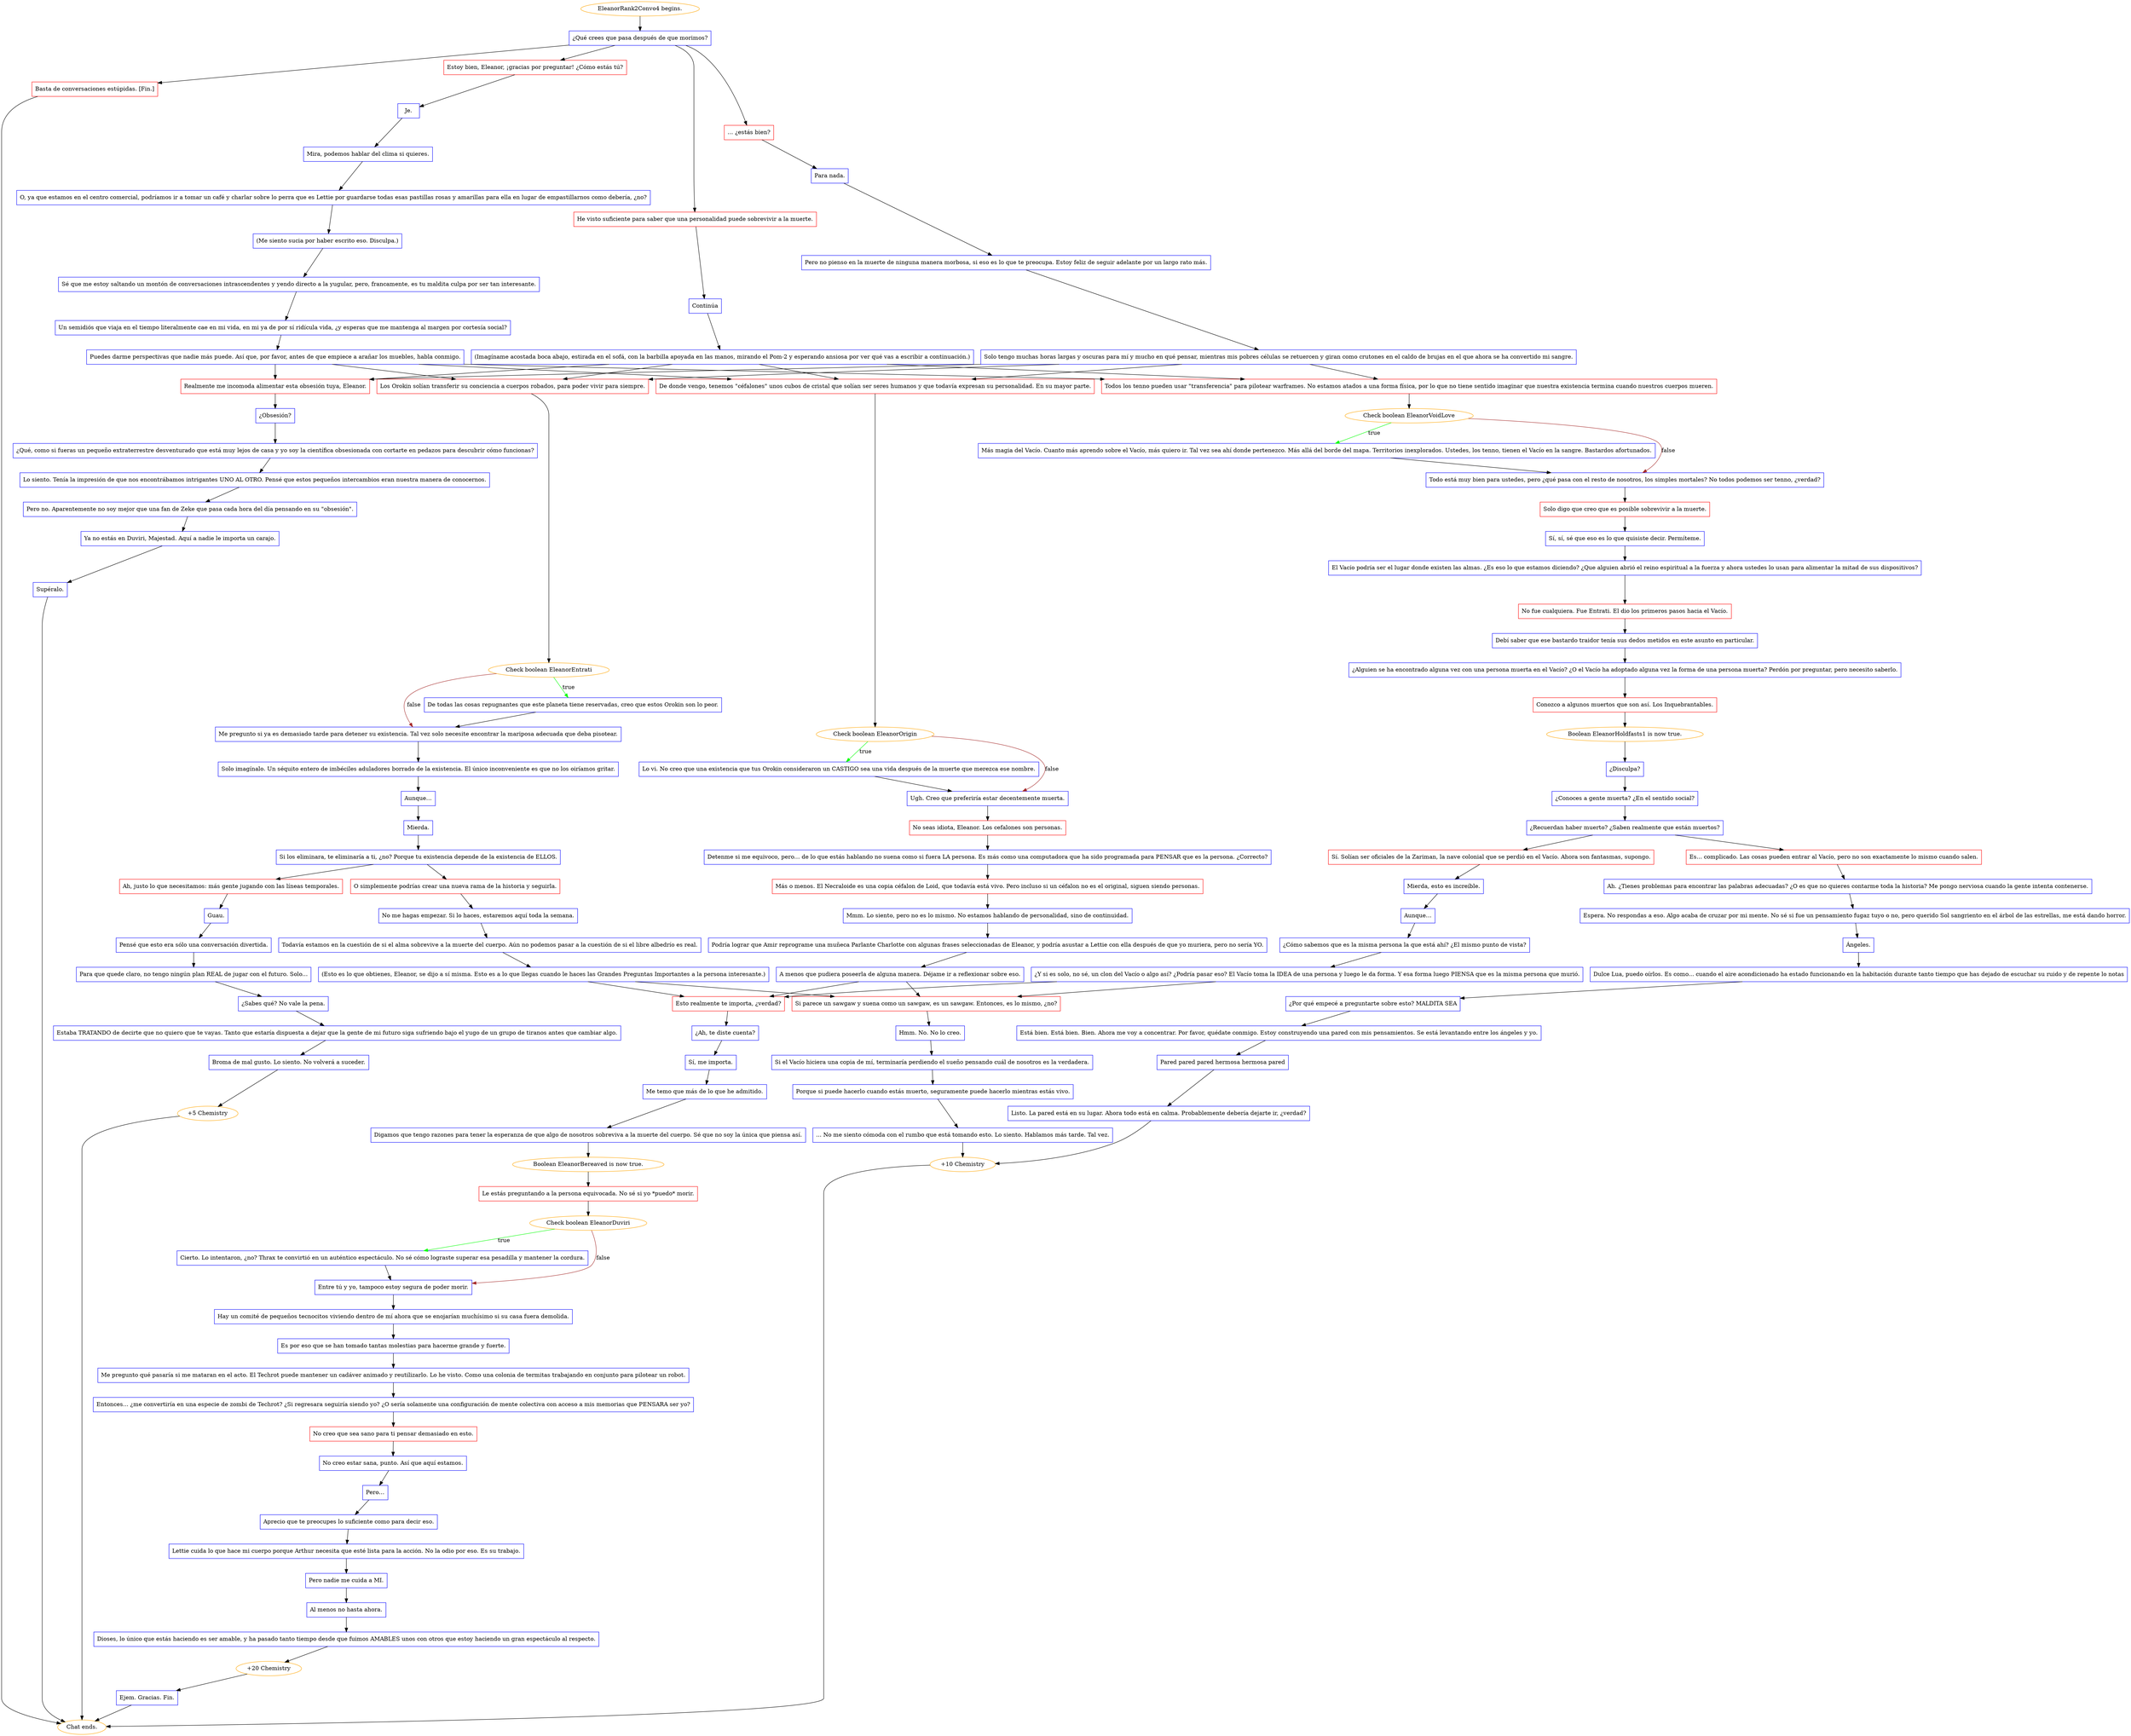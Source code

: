 digraph {
	"EleanorRank2Convo4 begins." [color=orange];
		"EleanorRank2Convo4 begins." -> j2769373924;
	j2769373924 [label="¿Qué crees que pasa después de que morimos?",shape=box,color=blue];
		j2769373924 -> j2020138251;
		j2769373924 -> j1743158774;
		j2769373924 -> j2304241188;
		j2769373924 -> j262510316;
	j2020138251 [label="Estoy bien, Eleanor, ¡gracias por preguntar! ¿Cómo estás tú?",shape=box,color=red];
		j2020138251 -> j3568909795;
	j1743158774 [label="… ¿estás bien?",shape=box,color=red];
		j1743158774 -> j627466902;
	j2304241188 [label="He visto suficiente para saber que una personalidad puede sobrevivir a la muerte.",shape=box,color=red];
		j2304241188 -> j2297978776;
	j262510316 [label="Basta de conversaciones estúpidas. [Fin.]",shape=box,color=red];
		j262510316 -> "Chat ends.";
	j3568909795 [label="Je.",shape=box,color=blue];
		j3568909795 -> j1319341487;
	j627466902 [label="Para nada.",shape=box,color=blue];
		j627466902 -> j3546726286;
	j2297978776 [label="Continúa",shape=box,color=blue];
		j2297978776 -> j2120272598;
	"Chat ends." [color=orange];
	j1319341487 [label="Mira, podemos hablar del clima si quieres.",shape=box,color=blue];
		j1319341487 -> j1611150888;
	j3546726286 [label="Pero no pienso en la muerte de ninguna manera morbosa, si eso es lo que te preocupa. Estoy feliz de seguir adelante por un largo rato más.",shape=box,color=blue];
		j3546726286 -> j313605090;
	j2120272598 [label="(Imagíname acostada boca abajo, estirada en el sofá, con la barbilla apoyada en las manos, mirando el Pom-2 y esperando ansiosa por ver qué vas a escribir a continuación.)",shape=box,color=blue];
		j2120272598 -> j3677171575;
		j2120272598 -> j3153820057;
		j2120272598 -> j4151882491;
		j2120272598 -> j2259313218;
	j1611150888 [label="O, ya que estamos en el centro comercial, podríamos ir a tomar un café y charlar sobre lo perra que es Lettie por guardarse todas esas pastillas rosas y amarillas para ella en lugar de empastillarnos como debería, ¿no?",shape=box,color=blue];
		j1611150888 -> j4172624565;
	j313605090 [label="Solo tengo muchas horas largas y oscuras para mí y mucho en qué pensar, mientras mis pobres células se retuercen y giran como crutones en el caldo de brujas en el que ahora se ha convertido mi sangre.",shape=box,color=blue];
		j313605090 -> j3677171575;
		j313605090 -> j3153820057;
		j313605090 -> j4151882491;
		j313605090 -> j2259313218;
	j3677171575 [label="De donde vengo, tenemos \"céfalones\" unos cubos de cristal que solían ser seres humanos y que todavía expresan su personalidad. En su mayor parte.",shape=box,color=red];
		j3677171575 -> j1343304143;
	j3153820057 [label="Los Orokin solían transferir su conciencia a cuerpos robados, para poder vivir para siempre.",shape=box,color=red];
		j3153820057 -> j3627759057;
	j4151882491 [label="Todos los tenno pueden usar \"transferencia\" para pilotear warframes. No estamos atados a una forma física, por lo que no tiene sentido imaginar que nuestra existencia termina cuando nuestros cuerpos mueren.",shape=box,color=red];
		j4151882491 -> j3467238656;
	j2259313218 [label="Realmente me incomoda alimentar esta obsesión tuya, Eleanor.",shape=box,color=red];
		j2259313218 -> j3818576683;
	j4172624565 [label="(Me siento sucia por haber escrito eso. Disculpa.)",shape=box,color=blue];
		j4172624565 -> j771737884;
	j1343304143 [label="Check boolean EleanorOrigin",color=orange];
		j1343304143 -> j1799651679 [label=true,color=green];
		j1343304143 -> j4231252864 [label=false,color=brown];
	j3627759057 [label="Check boolean EleanorEntrati",color=orange];
		j3627759057 -> j3069553882 [label=true,color=green];
		j3627759057 -> j142421947 [label=false,color=brown];
	j3467238656 [label="Check boolean EleanorVoidLove",color=orange];
		j3467238656 -> j357307183 [label=true,color=green];
		j3467238656 -> j1473446400 [label=false,color=brown];
	j3818576683 [label="¿Obsesión?",shape=box,color=blue];
		j3818576683 -> j2148682219;
	j771737884 [label="Sé que me estoy saltando un montón de conversaciones intrascendentes y yendo directo a la yugular, pero, francamente, es tu maldita culpa por ser tan interesante.",shape=box,color=blue];
		j771737884 -> j702590385;
	j1799651679 [label="Lo vi. No creo que una existencia que tus Orokin consideraron un CASTIGO sea una vida después de la muerte que merezca ese nombre.",shape=box,color=blue];
		j1799651679 -> j4231252864;
	j4231252864 [label="Ugh. Creo que preferiría estar decentemente muerta.",shape=box,color=blue];
		j4231252864 -> j2149648779;
	j3069553882 [label="De todas las cosas repugnantes que este planeta tiene reservadas, creo que estos Orokin son lo peor.",shape=box,color=blue];
		j3069553882 -> j142421947;
	j142421947 [label="Me pregunto si ya es demasiado tarde para detener su existencia. Tal vez solo necesite encontrar la mariposa adecuada que deba pisotear.",shape=box,color=blue];
		j142421947 -> j3637077159;
	j357307183 [label="Más magia del Vacío. Cuanto más aprendo sobre el Vacío, más quiero ir. Tal vez sea ahí donde pertenezco. Más allá del borde del mapa. Territorios inexplorados. Ustedes, los tenno, tienen el Vacío en la sangre. Bastardos afortunados.",shape=box,color=blue];
		j357307183 -> j1473446400;
	j1473446400 [label="Todo está muy bien para ustedes, pero ¿qué pasa con el resto de nosotros, los simples mortales? No todos podemos ser tenno, ¿verdad?",shape=box,color=blue];
		j1473446400 -> j2580508803;
	j2148682219 [label="¿Qué, como si fueras un pequeño extraterrestre desventurado que está muy lejos de casa y yo soy la científica obsesionada con cortarte en pedazos para descubrir cómo funcionas?",shape=box,color=blue];
		j2148682219 -> j4075054796;
	j702590385 [label="Un semidiós que viaja en el tiempo literalmente cae en mi vida, en mi ya de por sí ridícula vida, ¿y esperas que me mantenga al margen por cortesía social?",shape=box,color=blue];
		j702590385 -> j1809849190;
	j2149648779 [label="No seas idiota, Eleanor. Los cefalones son personas.",shape=box,color=red];
		j2149648779 -> j1740938459;
	j3637077159 [label="Solo imagínalo. Un séquito entero de imbéciles aduladores borrado de la existencia. El único inconveniente es que no los oiríamos gritar.",shape=box,color=blue];
		j3637077159 -> j2215212713;
	j2580508803 [label="Solo digo que creo que es posible sobrevivir a la muerte.",shape=box,color=red];
		j2580508803 -> j2770742080;
	j4075054796 [label="Lo siento. Tenía la impresión de que nos encontrábamos intrigantes UNO AL OTRO. Pensé que estos pequeños intercambios eran nuestra manera de conocernos.",shape=box,color=blue];
		j4075054796 -> j827993492;
	j1809849190 [label="Puedes darme perspectivas que nadie más puede. Así que, por favor, antes de que empiece a arañar los muebles, habla conmigo.",shape=box,color=blue];
		j1809849190 -> j3677171575;
		j1809849190 -> j3153820057;
		j1809849190 -> j4151882491;
		j1809849190 -> j2259313218;
	j1740938459 [label="Detenme si me equivoco, pero… de lo que estás hablando no suena como si fuera LA persona. Es más como una computadora que ha sido programada para PENSAR que es la persona. ¿Correcto?",shape=box,color=blue];
		j1740938459 -> j353579058;
	j2215212713 [label="Aunque…",shape=box,color=blue];
		j2215212713 -> j3176272700;
	j2770742080 [label="Sí, sí, sé que eso es lo que quisiste decir. Permíteme.",shape=box,color=blue];
		j2770742080 -> j3853710489;
	j827993492 [label="Pero no. Aparentemente no soy mejor que una fan de Zeke que pasa cada hora del día pensando en su \"obsesión\".",shape=box,color=blue];
		j827993492 -> j2505948129;
	j353579058 [label="Más o menos. El Necraloide es una copia céfalon de Loid, que todavía está vivo. Pero incluso si un céfalon no es el original, siguen siendo personas.",shape=box,color=red];
		j353579058 -> j3757532924;
	j3176272700 [label="Mierda.",shape=box,color=blue];
		j3176272700 -> j1697479002;
	j3853710489 [label="El Vacío podría ser el lugar donde existen las almas. ¿Es eso lo que estamos diciendo? ¿Que alguien abrió el reino espiritual a la fuerza y ahora ustedes lo usan para alimentar la mitad de sus dispositivos?",shape=box,color=blue];
		j3853710489 -> j1768837433;
	j2505948129 [label="Ya no estás en Duviri, Majestad. Aquí a nadie le importa un carajo.",shape=box,color=blue];
		j2505948129 -> j891008069;
	j3757532924 [label="Mmm. Lo siento, pero no es lo mismo. No estamos hablando de personalidad, sino de continuidad.",shape=box,color=blue];
		j3757532924 -> j514470652;
	j1697479002 [label="Si los eliminara, te eliminaría a ti, ¿no? Porque tu existencia depende de la existencia de ELLOS.",shape=box,color=blue];
		j1697479002 -> j2898471198;
		j1697479002 -> j770276802;
	j1768837433 [label="No fue cualquiera. Fue Entrati. El dio los primeros pasos hacia el Vacío.",shape=box,color=red];
		j1768837433 -> j3153654428;
	j891008069 [label="Supéralo.",shape=box,color=blue];
		j891008069 -> "Chat ends.";
	j514470652 [label="Podría lograr que Amir reprograme una muñeca Parlante Charlotte con algunas frases seleccionadas de Eleanor, y podría asustar a Lettie con ella después de que yo muriera, pero no sería YO.",shape=box,color=blue];
		j514470652 -> j1178113606;
	j2898471198 [label="Ah, justo lo que necesitamos: más gente jugando con las líneas temporales.",shape=box,color=red];
		j2898471198 -> j2048654340;
	j770276802 [label="O simplemente podrías crear una nueva rama de la historia y seguirla.",shape=box,color=red];
		j770276802 -> j668029442;
	j3153654428 [label="Debí saber que ese bastardo traidor tenía sus dedos metidos en este asunto en particular.",shape=box,color=blue];
		j3153654428 -> j1359505751;
	j1178113606 [label="A menos que pudiera poseerla de alguna manera. Déjame ir a reflexionar sobre eso.",shape=box,color=blue];
		j1178113606 -> j1080004759;
		j1178113606 -> j958399734;
	j2048654340 [label="Guau.",shape=box,color=blue];
		j2048654340 -> j4027694759;
	j668029442 [label="No me hagas empezar. Si lo haces, estaremos aquí toda la semana.",shape=box,color=blue];
		j668029442 -> j2364640724;
	j1359505751 [label="¿Alguien se ha encontrado alguna vez con una persona muerta en el Vacío? ¿O el Vacío ha adoptado alguna vez la forma de una persona muerta? Perdón por preguntar, pero necesito saberlo.",shape=box,color=blue];
		j1359505751 -> j2979932369;
	j1080004759 [label="Si parece un sawgaw y suena como un sawgaw, es un sawgaw. Entonces, es lo mismo, ¿no?",shape=box,color=red];
		j1080004759 -> j207621800;
	j958399734 [label="Esto realmente te importa, ¿verdad?",shape=box,color=red];
		j958399734 -> j890527772;
	j4027694759 [label="Pensé que esto era sólo una conversación divertida.",shape=box,color=blue];
		j4027694759 -> j4161248790;
	j2364640724 [label="Todavía estamos en la cuestión de si el alma sobrevive a la muerte del cuerpo. Aún no podemos pasar a la cuestión de si el libre albedrío es real.",shape=box,color=blue];
		j2364640724 -> j1974079542;
	j2979932369 [label="Conozco a algunos muertos que son así. Los Inquebrantables.",shape=box,color=red];
		j2979932369 -> j496698141;
	j207621800 [label="Hmm. No. No lo creo.",shape=box,color=blue];
		j207621800 -> j3076944639;
	j890527772 [label="¿Ah, te diste cuenta?",shape=box,color=blue];
		j890527772 -> j3116771683;
	j4161248790 [label="Para que quede claro, no tengo ningún plan REAL de jugar con el futuro. Solo...",shape=box,color=blue];
		j4161248790 -> j2440776534;
	j1974079542 [label="(Esto es lo que obtienes, Eleanor, se dijo a sí misma. Esto es a lo que llegas cuando le haces las Grandes Preguntas Importantes a la persona interesante.)",shape=box,color=blue];
		j1974079542 -> j1080004759;
		j1974079542 -> j958399734;
	j496698141 [label="Boolean EleanorHoldfasts1 is now true.",color=orange];
		j496698141 -> j192746428;
	j3076944639 [label="Si el Vacío hiciera una copia de mí, terminaría perdiendo el sueño pensando cuál de nosotros es la verdadera.",shape=box,color=blue];
		j3076944639 -> j260048640;
	j3116771683 [label="Sí, me importa.",shape=box,color=blue];
		j3116771683 -> j2563255585;
	j2440776534 [label="¿Sabes qué? No vale la pena.",shape=box,color=blue];
		j2440776534 -> j2947847822;
	j192746428 [label="¿Disculpa?",shape=box,color=blue];
		j192746428 -> j700556790;
	j260048640 [label="Porque si puede hacerlo cuando estás muerto, seguramente puede hacerlo mientras estás vivo.",shape=box,color=blue];
		j260048640 -> j915148382;
	j2563255585 [label="Me temo que más de lo que he admitido.",shape=box,color=blue];
		j2563255585 -> j21651684;
	j2947847822 [label="Estaba TRATANDO de decirte que no quiero que te vayas. Tanto que estaría dispuesta a dejar que la gente de mi futuro siga sufriendo bajo el yugo de un grupo de tiranos antes que cambiar algo.",shape=box,color=blue];
		j2947847822 -> j3971427327;
	j700556790 [label="¿Conoces a gente muerta? ¿En el sentido social?",shape=box,color=blue];
		j700556790 -> j2145733470;
	j915148382 [label="... No me siento cómoda con el rumbo que está tomando esto. Lo siento. Hablamos más tarde. Tal vez.",shape=box,color=blue];
		j915148382 -> j1933300832;
	j21651684 [label="Digamos que tengo razones para tener la esperanza de que algo de nosotros sobreviva a la muerte del cuerpo. Sé que no soy la única que piensa así.",shape=box,color=blue];
		j21651684 -> j3282530986;
	j3971427327 [label="Broma de mal gusto. Lo siento. No volverá a suceder.",shape=box,color=blue];
		j3971427327 -> j4081414586;
	j2145733470 [label="¿Recuerdan haber muerto? ¿Saben realmente que están muertos?",shape=box,color=blue];
		j2145733470 -> j2643416964;
		j2145733470 -> j1449451790;
	j1933300832 [label="+10 Chemistry",color=orange];
		j1933300832 -> "Chat ends.";
	j3282530986 [label="Boolean EleanorBereaved is now true.",color=orange];
		j3282530986 -> j810519571;
	j4081414586 [label="+5 Chemistry",color=orange];
		j4081414586 -> "Chat ends.";
	j2643416964 [label="Sí. Solían ser oficiales de la Zariman, la nave colonial que se perdió en el Vacío. Ahora son fantasmas, supongo.",shape=box,color=red];
		j2643416964 -> j1495037392;
	j1449451790 [label="Es... complicado. Las cosas pueden entrar al Vacío, pero no son exactamente lo mismo cuando salen.",shape=box,color=red];
		j1449451790 -> j4156551742;
	j810519571 [label="Le estás preguntando a la persona equivocada. No sé si yo *puedo* morir.",shape=box,color=red];
		j810519571 -> j4031565703;
	j1495037392 [label="Mierda, esto es increíble.",shape=box,color=blue];
		j1495037392 -> j2808176669;
	j4156551742 [label="Ah. ¿Tienes problemas para encontrar las palabras adecuadas? ¿O es que no quieres contarme toda la historia? Me pongo nerviosa cuando la gente intenta contenerse.",shape=box,color=blue];
		j4156551742 -> j603636236;
	j4031565703 [label="Check boolean EleanorDuviri",color=orange];
		j4031565703 -> j3054321458 [label=true,color=green];
		j4031565703 -> j67903193 [label=false,color=brown];
	j2808176669 [label="Aunque…",shape=box,color=blue];
		j2808176669 -> j959143374;
	j603636236 [label="Espera. No respondas a eso. Algo acaba de cruzar por mi mente. No sé si fue un pensamiento fugaz tuyo o no, pero querido Sol sangriento en el árbol de las estrellas, me está dando horror.",shape=box,color=blue];
		j603636236 -> j2690354905;
	j3054321458 [label="Cierto. Lo intentaron, ¿no? Thrax te convirtió en un auténtico espectáculo. No sé cómo lograste superar esa pesadilla y mantener la cordura.",shape=box,color=blue];
		j3054321458 -> j67903193;
	j67903193 [label="Entre tú y yo, tampoco estoy segura de poder morir.",shape=box,color=blue];
		j67903193 -> j1847029235;
	j959143374 [label="¿Cómo sabemos que es la misma persona la que está ahí? ¿El mismo punto de vista?",shape=box,color=blue];
		j959143374 -> j2441123533;
	j2690354905 [label="Ángeles.",shape=box,color=blue];
		j2690354905 -> j3965387350;
	j1847029235 [label="Hay un comité de pequeños tecnocitos viviendo dentro de mí ahora que se enojarían muchísimo si su casa fuera demolida.",shape=box,color=blue];
		j1847029235 -> j3903406526;
	j2441123533 [label="¿Y si es solo, no sé, un clon del Vacío o algo así? ¿Podría pasar eso? El Vacío toma la IDEA de una persona y luego le da forma. Y esa forma luego PIENSA que es la misma persona que murió.",shape=box,color=blue];
		j2441123533 -> j1080004759;
		j2441123533 -> j958399734;
	j3965387350 [label="Dulce Lua, puedo oírlos. Es como... cuando el aire acondicionado ha estado funcionando en la habitación durante tanto tiempo que has dejado de escuchar su ruido y de repente lo notas",shape=box,color=blue];
		j3965387350 -> j215315197;
	j3903406526 [label="Es por eso que se han tomado tantas molestias para hacerme grande y fuerte.",shape=box,color=blue];
		j3903406526 -> j8422693;
	j215315197 [label="¿Por qué empecé a preguntarte sobre esto? MALDITA SEA",shape=box,color=blue];
		j215315197 -> j1714211372;
	j8422693 [label="Me pregunto qué pasaría si me mataran en el acto. El Techrot puede mantener un cadáver animado y reutilizarlo. Lo he visto. Como una colonia de termitas trabajando en conjunto para pilotear un robot.",shape=box,color=blue];
		j8422693 -> j2071265510;
	j1714211372 [label="Está bien. Está bien. Bien. Ahora me voy a concentrar. Por favor, quédate conmigo. Estoy construyendo una pared con mis pensamientos. Se está levantando entre los ángeles y yo.",shape=box,color=blue];
		j1714211372 -> j3615760191;
	j2071265510 [label="Entonces... ¿me convertiría en una especie de zombi de Techrot? ¿Si regresara seguiría siendo yo? ¿O sería solamente una configuración de mente colectiva con acceso a mis memorias que PENSARA ser yo?",shape=box,color=blue];
		j2071265510 -> j2083358839;
	j3615760191 [label="Pared pared pared hermosa hermosa pared",shape=box,color=blue];
		j3615760191 -> j2357983022;
	j2083358839 [label="No creo que sea sano para ti pensar demasiado en esto.",shape=box,color=red];
		j2083358839 -> j1183731939;
	j2357983022 [label="Listo. La pared está en su lugar. Ahora todo está en calma. Probablemente debería dejarte ir, ¿verdad?",shape=box,color=blue];
		j2357983022 -> j1933300832;
	j1183731939 [label="No creo estar sana, punto. Así que aquí estamos.",shape=box,color=blue];
		j1183731939 -> j4001816329;
	j4001816329 [label="Pero…",shape=box,color=blue];
		j4001816329 -> j3460969871;
	j3460969871 [label="Aprecio que te preocupes lo suficiente como para decir eso.",shape=box,color=blue];
		j3460969871 -> j212905668;
	j212905668 [label="Lettie cuida lo que hace mi cuerpo porque Arthur necesita que esté lista para la acción. No la odio por eso. Es su trabajo.",shape=box,color=blue];
		j212905668 -> j2502381401;
	j2502381401 [label="Pero nadie me cuida a MI.",shape=box,color=blue];
		j2502381401 -> j1440919083;
	j1440919083 [label="Al menos no hasta ahora.",shape=box,color=blue];
		j1440919083 -> j185459836;
	j185459836 [label="Dioses, lo único que estás haciendo es ser amable, y ha pasado tanto tiempo desde que fuimos AMABLES unos con otros que estoy haciendo un gran espectáculo al respecto.",shape=box,color=blue];
		j185459836 -> j148946610;
	j148946610 [label="+20 Chemistry",color=orange];
		j148946610 -> j3622379183;
	j3622379183 [label="Ejem. Gracias. Fin.",shape=box,color=blue];
		j3622379183 -> "Chat ends.";
}